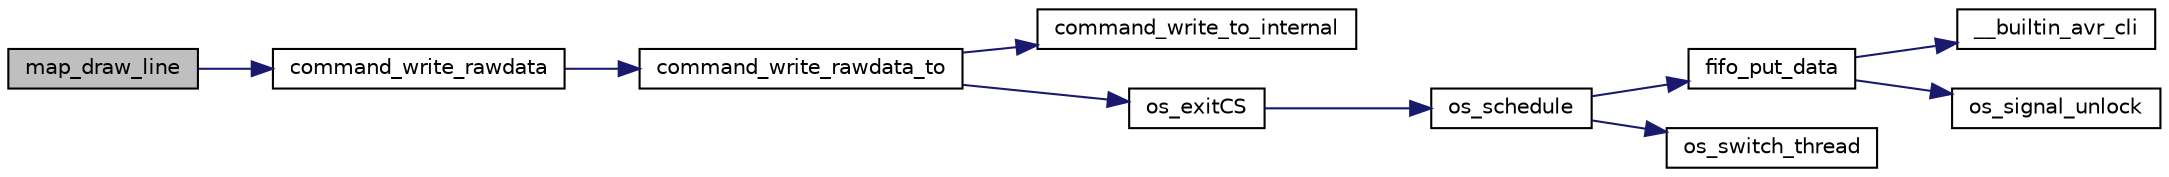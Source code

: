 digraph G
{
  edge [fontname="Helvetica",fontsize="10",labelfontname="Helvetica",labelfontsize="10"];
  node [fontname="Helvetica",fontsize="10",shape=record];
  rankdir="LR";
  Node1 [label="map_draw_line",height=0.2,width=0.4,color="black", fillcolor="grey75", style="filled" fontcolor="black"];
  Node1 -> Node2 [color="midnightblue",fontsize="10",style="solid",fontname="Helvetica"];
  Node2 [label="command_write_rawdata",height=0.2,width=0.4,color="black", fillcolor="white", style="filled",URL="$command_8c.html#a1497433f9f7384b363203b7bfd3bfe28"];
  Node2 -> Node3 [color="midnightblue",fontsize="10",style="solid",fontname="Helvetica"];
  Node3 [label="command_write_rawdata_to",height=0.2,width=0.4,color="black", fillcolor="white", style="filled",URL="$command_8c.html#ad1ce17d9fe0aaf21a33d52de4e10af0f"];
  Node3 -> Node4 [color="midnightblue",fontsize="10",style="solid",fontname="Helvetica"];
  Node4 [label="command_write_to_internal",height=0.2,width=0.4,color="black", fillcolor="white", style="filled",URL="$command_8c.html#a428cf92e37fc9bbc0ffc48912c3022ac"];
  Node3 -> Node5 [color="midnightblue",fontsize="10",style="solid",fontname="Helvetica"];
  Node5 [label="os_exitCS",height=0.2,width=0.4,color="black", fillcolor="white", style="filled",URL="$os__thread_8h.html#a146cd9b383b02d8e5424e2de5bfdf7e1"];
  Node5 -> Node6 [color="midnightblue",fontsize="10",style="solid",fontname="Helvetica"];
  Node6 [label="os_schedule",height=0.2,width=0.4,color="black", fillcolor="white", style="filled",URL="$os__scheduler_8h.html#aaf0ea29568109bcdfb1d527f223accad"];
  Node6 -> Node7 [color="midnightblue",fontsize="10",style="solid",fontname="Helvetica"];
  Node7 [label="fifo_put_data",height=0.2,width=0.4,color="black", fillcolor="white", style="filled",URL="$fifo_8c.html#a7b3f9ad457273c9717bff49113c84250"];
  Node7 -> Node8 [color="midnightblue",fontsize="10",style="solid",fontname="Helvetica"];
  Node8 [label="__builtin_avr_cli",height=0.2,width=0.4,color="black", fillcolor="white", style="filled",URL="$builtins_8h.html#a41590bd57be6a89c1b9bcafe523207f2",tooltip="Disables all interrupts by clearing the global interrupt mask."];
  Node7 -> Node9 [color="midnightblue",fontsize="10",style="solid",fontname="Helvetica"];
  Node9 [label="os_signal_unlock",height=0.2,width=0.4,color="black", fillcolor="white", style="filled",URL="$os__thread__pc_8c.html#aa0b166109be9754de9b8b863b8d197c7"];
  Node6 -> Node10 [color="midnightblue",fontsize="10",style="solid",fontname="Helvetica"];
  Node10 [label="os_switch_thread",height=0.2,width=0.4,color="black", fillcolor="white", style="filled",URL="$os__thread_8h.html#afa82438e9832609bc5ffbddad166e1b7"];
}
